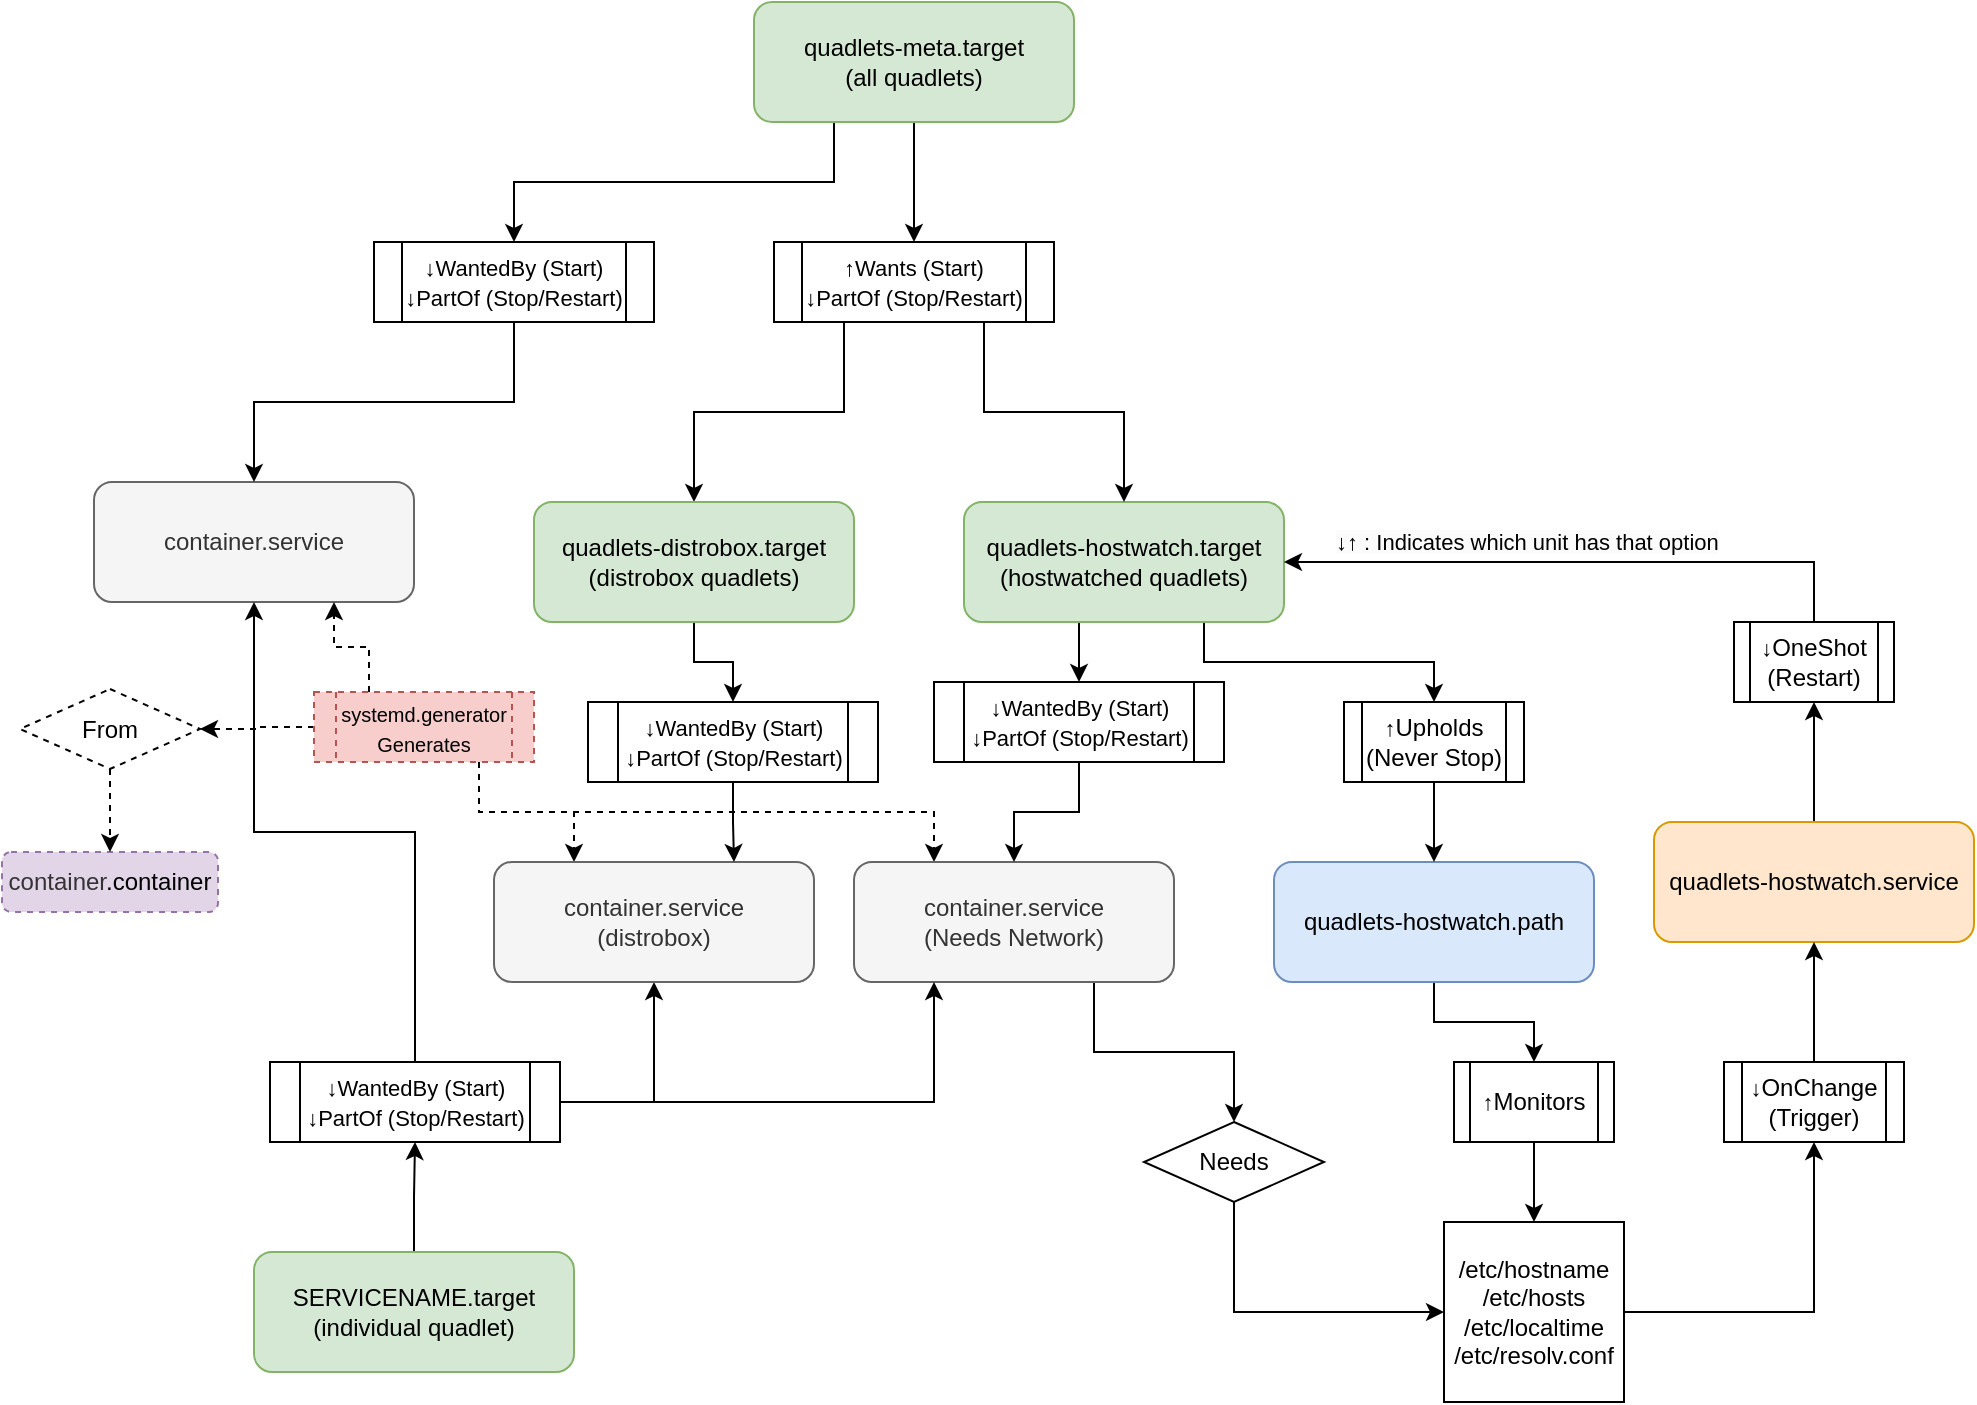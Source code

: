 <mxfile version="26.0.16">
  <diagram name="Page-1" id="LUboGaUDFJcz9n9VFNqY">
    <mxGraphModel dx="2398" dy="1123" grid="1" gridSize="10" guides="1" tooltips="1" connect="1" arrows="1" fold="1" page="1" pageScale="1" pageWidth="850" pageHeight="1100" math="0" shadow="0">
      <root>
        <mxCell id="0" />
        <mxCell id="1" parent="0" />
        <mxCell id="LZFOruKKCX2UdWkoUHdO-19" style="edgeStyle=orthogonalEdgeStyle;rounded=0;orthogonalLoop=1;jettySize=auto;html=1;exitX=0.75;exitY=1;exitDx=0;exitDy=0;entryX=0.25;entryY=0;entryDx=0;entryDy=0;noJump=0;jumpStyle=none;dashed=1;" parent="1" source="JThwmtuQTnnpR4SAIkMF-2" target="02BFiXAFzsQtkcaQQJPB-17" edge="1">
          <mxGeometry relative="1" as="geometry" />
        </mxCell>
        <mxCell id="02BFiXAFzsQtkcaQQJPB-13" style="edgeStyle=orthogonalEdgeStyle;rounded=0;orthogonalLoop=1;jettySize=auto;html=1;exitX=0.75;exitY=1;exitDx=0;exitDy=0;entryX=0.5;entryY=0;entryDx=0;entryDy=0;" parent="1" source="02BFiXAFzsQtkcaQQJPB-1" target="02BFiXAFzsQtkcaQQJPB-81" edge="1">
          <mxGeometry relative="1" as="geometry">
            <mxPoint x="555" y="430" as="targetPoint" />
          </mxGeometry>
        </mxCell>
        <mxCell id="02BFiXAFzsQtkcaQQJPB-67" style="edgeStyle=orthogonalEdgeStyle;rounded=0;orthogonalLoop=1;jettySize=auto;html=1;exitX=0.25;exitY=1;exitDx=0;exitDy=0;entryX=0.5;entryY=0;entryDx=0;entryDy=0;" parent="1" source="02BFiXAFzsQtkcaQQJPB-1" target="02BFiXAFzsQtkcaQQJPB-66" edge="1">
          <mxGeometry relative="1" as="geometry" />
        </mxCell>
        <mxCell id="02BFiXAFzsQtkcaQQJPB-1" value="quadlets-hostwatch.target&lt;div&gt;(&lt;span style=&quot;background-color: transparent; color: light-dark(rgb(0, 0, 0), rgb(255, 255, 255));&quot;&gt;hostwatched&amp;nbsp;&lt;/span&gt;&lt;span style=&quot;background-color: transparent; color: light-dark(rgb(0, 0, 0), rgb(255, 255, 255));&quot;&gt;quadlets)&lt;/span&gt;&lt;/div&gt;" style="rounded=1;whiteSpace=wrap;html=1;fillColor=#d5e8d4;strokeColor=#82b366;fillStyle=solid;" parent="1" vertex="1">
          <mxGeometry x="265" y="320" width="160" height="60" as="geometry" />
        </mxCell>
        <mxCell id="LZFOruKKCX2UdWkoUHdO-13" style="edgeStyle=orthogonalEdgeStyle;rounded=0;orthogonalLoop=1;jettySize=auto;html=1;exitX=0.5;exitY=1;exitDx=0;exitDy=0;entryX=0.5;entryY=0;entryDx=0;entryDy=0;" parent="1" source="02BFiXAFzsQtkcaQQJPB-2" target="02BFiXAFzsQtkcaQQJPB-72" edge="1">
          <mxGeometry relative="1" as="geometry" />
        </mxCell>
        <mxCell id="LZFOruKKCX2UdWkoUHdO-24" style="edgeStyle=orthogonalEdgeStyle;rounded=0;orthogonalLoop=1;jettySize=auto;html=1;exitX=0.25;exitY=1;exitDx=0;exitDy=0;entryX=0.5;entryY=0;entryDx=0;entryDy=0;" parent="1" source="02BFiXAFzsQtkcaQQJPB-2" target="02BFiXAFzsQtkcaQQJPB-97" edge="1">
          <mxGeometry relative="1" as="geometry" />
        </mxCell>
        <mxCell id="02BFiXAFzsQtkcaQQJPB-2" value="quadlets-meta.target&lt;div&gt;(all quadlets)&lt;/div&gt;" style="rounded=1;whiteSpace=wrap;html=1;fillColor=#d5e8d4;strokeColor=#82b366;" parent="1" vertex="1">
          <mxGeometry x="160" y="70" width="160" height="60" as="geometry" />
        </mxCell>
        <mxCell id="02BFiXAFzsQtkcaQQJPB-104" style="edgeStyle=orthogonalEdgeStyle;rounded=0;orthogonalLoop=1;jettySize=auto;html=1;exitX=0.5;exitY=1;exitDx=0;exitDy=0;entryX=0.5;entryY=0;entryDx=0;entryDy=0;" parent="1" source="02BFiXAFzsQtkcaQQJPB-7" target="02BFiXAFzsQtkcaQQJPB-82" edge="1">
          <mxGeometry relative="1" as="geometry" />
        </mxCell>
        <mxCell id="02BFiXAFzsQtkcaQQJPB-7" value="quadlets-hostwatch.path" style="rounded=1;whiteSpace=wrap;html=1;fillColor=#dae8fc;strokeColor=#6c8ebf;" parent="1" vertex="1">
          <mxGeometry x="420" y="500" width="160" height="60" as="geometry" />
        </mxCell>
        <mxCell id="02BFiXAFzsQtkcaQQJPB-14" style="edgeStyle=orthogonalEdgeStyle;rounded=0;orthogonalLoop=1;jettySize=auto;html=1;exitX=0.5;exitY=1;exitDx=0;exitDy=0;entryX=0.5;entryY=0;entryDx=0;entryDy=0;" parent="1" source="02BFiXAFzsQtkcaQQJPB-81" target="02BFiXAFzsQtkcaQQJPB-7" edge="1">
          <mxGeometry relative="1" as="geometry">
            <mxPoint x="555" y="470" as="sourcePoint" />
          </mxGeometry>
        </mxCell>
        <mxCell id="02BFiXAFzsQtkcaQQJPB-79" style="edgeStyle=orthogonalEdgeStyle;rounded=0;orthogonalLoop=1;jettySize=auto;html=1;exitX=0.75;exitY=1;exitDx=0;exitDy=0;" parent="1" source="02BFiXAFzsQtkcaQQJPB-17" target="02BFiXAFzsQtkcaQQJPB-76" edge="1">
          <mxGeometry relative="1" as="geometry" />
        </mxCell>
        <mxCell id="02BFiXAFzsQtkcaQQJPB-17" value="container.service&lt;br&gt;&lt;div&gt;(Needs Network)&lt;/div&gt;" style="rounded=1;whiteSpace=wrap;html=1;fillColor=#f5f5f5;strokeColor=#666666;fontColor=#333333;" parent="1" vertex="1">
          <mxGeometry x="210" y="500" width="160" height="60" as="geometry" />
        </mxCell>
        <mxCell id="02BFiXAFzsQtkcaQQJPB-88" style="edgeStyle=orthogonalEdgeStyle;rounded=0;orthogonalLoop=1;jettySize=auto;html=1;exitX=0.5;exitY=0;exitDx=0;exitDy=0;entryX=0.5;entryY=1;entryDx=0;entryDy=0;" parent="1" source="02BFiXAFzsQtkcaQQJPB-20" target="02BFiXAFzsQtkcaQQJPB-87" edge="1">
          <mxGeometry relative="1" as="geometry" />
        </mxCell>
        <mxCell id="02BFiXAFzsQtkcaQQJPB-20" value="quadlets-hostwatch.service" style="rounded=1;whiteSpace=wrap;html=1;fillColor=#ffe6cc;strokeColor=#d79b00;" parent="1" vertex="1">
          <mxGeometry x="610" y="480" width="160" height="60" as="geometry" />
        </mxCell>
        <mxCell id="02BFiXAFzsQtkcaQQJPB-68" style="edgeStyle=orthogonalEdgeStyle;rounded=0;orthogonalLoop=1;jettySize=auto;html=1;exitX=0.5;exitY=1;exitDx=0;exitDy=0;entryX=0.5;entryY=0;entryDx=0;entryDy=0;" parent="1" source="02BFiXAFzsQtkcaQQJPB-66" target="02BFiXAFzsQtkcaQQJPB-17" edge="1">
          <mxGeometry relative="1" as="geometry" />
        </mxCell>
        <mxCell id="02BFiXAFzsQtkcaQQJPB-66" value="&lt;div&gt;&lt;font style=&quot;font-size: 11px;&quot;&gt;&lt;span style=&quot;background-color: transparent; color: light-dark(rgb(0, 0, 0), rgb(255, 255, 255));&quot;&gt;↓&lt;/span&gt;WantedBy (Start)&lt;/font&gt;&lt;/div&gt;&lt;div&gt;&lt;font style=&quot;font-size: 11px;&quot;&gt;&lt;span style=&quot;background-color: transparent; color: light-dark(rgb(0, 0, 0), rgb(255, 255, 255));&quot;&gt;↓&lt;/span&gt;PartOf (Stop/Restart)&lt;/font&gt;&lt;/div&gt;" style="shape=process;whiteSpace=wrap;html=1;backgroundOutline=1;" parent="1" vertex="1">
          <mxGeometry x="250" y="410" width="145" height="40" as="geometry" />
        </mxCell>
        <mxCell id="LZFOruKKCX2UdWkoUHdO-14" style="edgeStyle=orthogonalEdgeStyle;rounded=0;orthogonalLoop=1;jettySize=auto;html=1;exitX=0.75;exitY=1;exitDx=0;exitDy=0;entryX=0.5;entryY=0;entryDx=0;entryDy=0;" parent="1" source="02BFiXAFzsQtkcaQQJPB-72" target="02BFiXAFzsQtkcaQQJPB-1" edge="1">
          <mxGeometry relative="1" as="geometry" />
        </mxCell>
        <mxCell id="LZFOruKKCX2UdWkoUHdO-15" style="edgeStyle=orthogonalEdgeStyle;rounded=0;orthogonalLoop=1;jettySize=auto;html=1;exitX=0.25;exitY=1;exitDx=0;exitDy=0;" parent="1" source="02BFiXAFzsQtkcaQQJPB-72" target="LZFOruKKCX2UdWkoUHdO-1" edge="1">
          <mxGeometry relative="1" as="geometry" />
        </mxCell>
        <mxCell id="02BFiXAFzsQtkcaQQJPB-72" value="&lt;div&gt;&lt;font style=&quot;font-size: 11px;&quot;&gt;&lt;span style=&quot;background-color: transparent; color: light-dark(rgb(0, 0, 0), rgb(255, 255, 255));&quot;&gt;↑&lt;/span&gt;Wants (Start)&lt;/font&gt;&lt;/div&gt;&lt;div&gt;&lt;span style=&quot;font-size: 11px; background-color: transparent; color: light-dark(rgb(0, 0, 0), rgb(255, 255, 255));&quot;&gt;↓&lt;/span&gt;&lt;span style=&quot;font-size: 11px; background-color: transparent; color: light-dark(rgb(0, 0, 0), rgb(255, 255, 255));&quot;&gt;PartOf (Stop/Restart)&lt;/span&gt;&lt;/div&gt;" style="shape=process;whiteSpace=wrap;html=1;backgroundOutline=1;" parent="1" vertex="1">
          <mxGeometry x="170" y="190" width="140" height="40" as="geometry" />
        </mxCell>
        <mxCell id="02BFiXAFzsQtkcaQQJPB-85" style="edgeStyle=orthogonalEdgeStyle;rounded=0;orthogonalLoop=1;jettySize=auto;html=1;exitX=1;exitY=0.5;exitDx=0;exitDy=0;entryX=0.5;entryY=1;entryDx=0;entryDy=0;" parent="1" source="02BFiXAFzsQtkcaQQJPB-74" target="02BFiXAFzsQtkcaQQJPB-84" edge="1">
          <mxGeometry relative="1" as="geometry" />
        </mxCell>
        <mxCell id="02BFiXAFzsQtkcaQQJPB-74" value="&lt;div&gt;/etc/hostname&lt;/div&gt;&lt;div&gt;/etc/hosts&lt;/div&gt;&lt;div&gt;/etc/localtime&lt;/div&gt;&lt;div&gt;/etc/resolv.conf&lt;/div&gt;" style="whiteSpace=wrap;html=1;aspect=fixed;" parent="1" vertex="1">
          <mxGeometry x="505" y="680" width="90" height="90" as="geometry" />
        </mxCell>
        <mxCell id="02BFiXAFzsQtkcaQQJPB-116" style="edgeStyle=orthogonalEdgeStyle;rounded=0;orthogonalLoop=1;jettySize=auto;html=1;exitX=0.5;exitY=1;exitDx=0;exitDy=0;entryX=0;entryY=0.5;entryDx=0;entryDy=0;" parent="1" source="02BFiXAFzsQtkcaQQJPB-76" target="02BFiXAFzsQtkcaQQJPB-74" edge="1">
          <mxGeometry relative="1" as="geometry" />
        </mxCell>
        <mxCell id="02BFiXAFzsQtkcaQQJPB-76" value="Needs" style="rhombus;whiteSpace=wrap;html=1;" parent="1" vertex="1">
          <mxGeometry x="355" y="630" width="90" height="40" as="geometry" />
        </mxCell>
        <mxCell id="02BFiXAFzsQtkcaQQJPB-81" value="&lt;span style=&quot;font-size: 11px;&quot;&gt;↑&lt;/span&gt;Upholds&lt;div&gt;(Never Stop)&lt;/div&gt;" style="shape=process;whiteSpace=wrap;html=1;backgroundOutline=1;" parent="1" vertex="1">
          <mxGeometry x="455" y="420" width="90" height="40" as="geometry" />
        </mxCell>
        <mxCell id="02BFiXAFzsQtkcaQQJPB-83" style="edgeStyle=orthogonalEdgeStyle;rounded=0;orthogonalLoop=1;jettySize=auto;html=1;exitX=0.5;exitY=1;exitDx=0;exitDy=0;entryX=0.5;entryY=0;entryDx=0;entryDy=0;" parent="1" source="02BFiXAFzsQtkcaQQJPB-82" target="02BFiXAFzsQtkcaQQJPB-74" edge="1">
          <mxGeometry relative="1" as="geometry" />
        </mxCell>
        <mxCell id="02BFiXAFzsQtkcaQQJPB-82" value="&lt;span style=&quot;font-size: 11px;&quot;&gt;↑&lt;/span&gt;Monitors" style="shape=process;whiteSpace=wrap;html=1;backgroundOutline=1;" parent="1" vertex="1">
          <mxGeometry x="510" y="600" width="80" height="40" as="geometry" />
        </mxCell>
        <mxCell id="02BFiXAFzsQtkcaQQJPB-86" style="edgeStyle=orthogonalEdgeStyle;rounded=0;orthogonalLoop=1;jettySize=auto;html=1;exitX=0.5;exitY=0;exitDx=0;exitDy=0;entryX=0.5;entryY=1;entryDx=0;entryDy=0;" parent="1" source="02BFiXAFzsQtkcaQQJPB-84" target="02BFiXAFzsQtkcaQQJPB-20" edge="1">
          <mxGeometry relative="1" as="geometry" />
        </mxCell>
        <mxCell id="02BFiXAFzsQtkcaQQJPB-84" value="&lt;span style=&quot;font-size: 11px;&quot;&gt;↓&lt;/span&gt;OnChange&lt;div&gt;(Trigger)&lt;/div&gt;" style="shape=process;whiteSpace=wrap;html=1;backgroundOutline=1;" parent="1" vertex="1">
          <mxGeometry x="645" y="600" width="90" height="40" as="geometry" />
        </mxCell>
        <mxCell id="02BFiXAFzsQtkcaQQJPB-89" style="edgeStyle=orthogonalEdgeStyle;rounded=0;orthogonalLoop=1;jettySize=auto;html=1;exitX=0.5;exitY=0;exitDx=0;exitDy=0;entryX=1;entryY=0.5;entryDx=0;entryDy=0;" parent="1" source="02BFiXAFzsQtkcaQQJPB-87" target="02BFiXAFzsQtkcaQQJPB-1" edge="1">
          <mxGeometry relative="1" as="geometry" />
        </mxCell>
        <mxCell id="02BFiXAFzsQtkcaQQJPB-87" value="&lt;div&gt;&lt;span style=&quot;font-size: 11px; background-color: transparent; color: light-dark(rgb(0, 0, 0), rgb(255, 255, 255));&quot;&gt;↓&lt;/span&gt;OneShot&lt;/div&gt;(Restart)" style="shape=process;whiteSpace=wrap;html=1;backgroundOutline=1;" parent="1" vertex="1">
          <mxGeometry x="650" y="380" width="80" height="40" as="geometry" />
        </mxCell>
        <mxCell id="02BFiXAFzsQtkcaQQJPB-94" value="container.service" style="rounded=1;whiteSpace=wrap;html=1;fillColor=#f5f5f5;strokeColor=#666666;fontColor=#333333;" parent="1" vertex="1">
          <mxGeometry x="-170" y="310" width="160" height="60" as="geometry" />
        </mxCell>
        <mxCell id="02BFiXAFzsQtkcaQQJPB-103" style="edgeStyle=orthogonalEdgeStyle;rounded=0;orthogonalLoop=1;jettySize=auto;html=1;exitX=0.5;exitY=0;exitDx=0;exitDy=0;entryX=0.5;entryY=1;entryDx=0;entryDy=0;" parent="1" source="02BFiXAFzsQtkcaQQJPB-95" target="02BFiXAFzsQtkcaQQJPB-96" edge="1">
          <mxGeometry relative="1" as="geometry" />
        </mxCell>
        <mxCell id="02BFiXAFzsQtkcaQQJPB-95" value="SERVICENAME.target&lt;div&gt;(individual quadlet)&lt;/div&gt;" style="rounded=1;whiteSpace=wrap;html=1;fillColor=#d5e8d4;strokeColor=#82b366;" parent="1" vertex="1">
          <mxGeometry x="-90" y="695" width="160" height="60" as="geometry" />
        </mxCell>
        <mxCell id="02BFiXAFzsQtkcaQQJPB-102" style="edgeStyle=orthogonalEdgeStyle;rounded=0;orthogonalLoop=1;jettySize=auto;html=1;exitX=0.5;exitY=0;exitDx=0;exitDy=0;entryX=0.5;entryY=1;entryDx=0;entryDy=0;" parent="1" source="02BFiXAFzsQtkcaQQJPB-96" target="02BFiXAFzsQtkcaQQJPB-94" edge="1">
          <mxGeometry relative="1" as="geometry" />
        </mxCell>
        <mxCell id="LZFOruKKCX2UdWkoUHdO-17" style="edgeStyle=orthogonalEdgeStyle;rounded=0;orthogonalLoop=1;jettySize=auto;html=1;exitX=1;exitY=0.5;exitDx=0;exitDy=0;entryX=0.25;entryY=1;entryDx=0;entryDy=0;" parent="1" source="02BFiXAFzsQtkcaQQJPB-96" target="02BFiXAFzsQtkcaQQJPB-17" edge="1">
          <mxGeometry relative="1" as="geometry" />
        </mxCell>
        <mxCell id="LZFOruKKCX2UdWkoUHdO-18" style="edgeStyle=orthogonalEdgeStyle;rounded=0;orthogonalLoop=1;jettySize=auto;html=1;exitX=1;exitY=0.5;exitDx=0;exitDy=0;entryX=0.5;entryY=1;entryDx=0;entryDy=0;" parent="1" source="02BFiXAFzsQtkcaQQJPB-96" target="LZFOruKKCX2UdWkoUHdO-2" edge="1">
          <mxGeometry relative="1" as="geometry" />
        </mxCell>
        <mxCell id="02BFiXAFzsQtkcaQQJPB-96" value="&lt;div&gt;&lt;font style=&quot;font-size: 11px;&quot;&gt;&lt;span style=&quot;background-color: transparent; color: light-dark(rgb(0, 0, 0), rgb(255, 255, 255));&quot;&gt;↓&lt;/span&gt;WantedBy (Start)&lt;/font&gt;&lt;/div&gt;&lt;div&gt;&lt;font style=&quot;font-size: 11px;&quot;&gt;&lt;span style=&quot;background-color: transparent; color: light-dark(rgb(0, 0, 0), rgb(255, 255, 255));&quot;&gt;↓&lt;/span&gt;PartOf (Stop/Restart)&lt;/font&gt;&lt;/div&gt;" style="shape=process;whiteSpace=wrap;html=1;backgroundOutline=1;" parent="1" vertex="1">
          <mxGeometry x="-82" y="600" width="145" height="40" as="geometry" />
        </mxCell>
        <mxCell id="02BFiXAFzsQtkcaQQJPB-101" style="edgeStyle=orthogonalEdgeStyle;rounded=0;orthogonalLoop=1;jettySize=auto;html=1;exitX=0.5;exitY=1;exitDx=0;exitDy=0;entryX=0.5;entryY=0;entryDx=0;entryDy=0;" parent="1" source="02BFiXAFzsQtkcaQQJPB-97" target="02BFiXAFzsQtkcaQQJPB-94" edge="1">
          <mxGeometry relative="1" as="geometry" />
        </mxCell>
        <mxCell id="02BFiXAFzsQtkcaQQJPB-97" value="&lt;div&gt;&lt;font style=&quot;font-size: 11px;&quot;&gt;&lt;span style=&quot;background-color: transparent; color: light-dark(rgb(0, 0, 0), rgb(255, 255, 255));&quot;&gt;↓&lt;/span&gt;WantedBy (Start)&lt;/font&gt;&lt;/div&gt;&lt;div&gt;&lt;font style=&quot;font-size: 11px;&quot;&gt;&lt;span style=&quot;background-color: transparent; color: light-dark(rgb(0, 0, 0), rgb(255, 255, 255));&quot;&gt;↓&lt;/span&gt;PartOf (Stop/Restart)&lt;/font&gt;&lt;/div&gt;" style="shape=process;whiteSpace=wrap;html=1;backgroundOutline=1;" parent="1" vertex="1">
          <mxGeometry x="-30" y="190" width="140" height="40" as="geometry" />
        </mxCell>
        <mxCell id="JThwmtuQTnnpR4SAIkMF-7" style="edgeStyle=orthogonalEdgeStyle;rounded=0;orthogonalLoop=1;jettySize=auto;html=1;exitX=0.25;exitY=0;exitDx=0;exitDy=0;entryX=0.75;entryY=1;entryDx=0;entryDy=0;dashed=1;" parent="1" source="JThwmtuQTnnpR4SAIkMF-2" target="02BFiXAFzsQtkcaQQJPB-94" edge="1">
          <mxGeometry relative="1" as="geometry" />
        </mxCell>
        <mxCell id="LZFOruKKCX2UdWkoUHdO-23" style="edgeStyle=orthogonalEdgeStyle;rounded=0;orthogonalLoop=1;jettySize=auto;html=1;exitX=0.75;exitY=1;exitDx=0;exitDy=0;entryX=0.25;entryY=0;entryDx=0;entryDy=0;dashed=1;" parent="1" source="JThwmtuQTnnpR4SAIkMF-2" target="LZFOruKKCX2UdWkoUHdO-2" edge="1">
          <mxGeometry relative="1" as="geometry" />
        </mxCell>
        <mxCell id="LZFOruKKCX2UdWkoUHdO-31" style="edgeStyle=orthogonalEdgeStyle;rounded=0;orthogonalLoop=1;jettySize=auto;html=1;exitX=0;exitY=0.5;exitDx=0;exitDy=0;entryX=1;entryY=0.5;entryDx=0;entryDy=0;dashed=1;" parent="1" source="JThwmtuQTnnpR4SAIkMF-2" target="LZFOruKKCX2UdWkoUHdO-30" edge="1">
          <mxGeometry relative="1" as="geometry" />
        </mxCell>
        <mxCell id="JThwmtuQTnnpR4SAIkMF-2" value="&lt;font style=&quot;font-size: 10px;&quot;&gt;systemd.generator&lt;/font&gt;&lt;div&gt;&lt;font style=&quot;font-size: 10px;&quot;&gt;Generates&lt;/font&gt;&lt;/div&gt;" style="shape=process;whiteSpace=wrap;html=1;backgroundOutline=1;fillColor=#f8cecc;strokeColor=#b85450;dashed=1;fillStyle=solid;" parent="1" vertex="1">
          <mxGeometry x="-60" y="415" width="110" height="35" as="geometry" />
        </mxCell>
        <mxCell id="LZFOruKKCX2UdWkoUHdO-21" style="edgeStyle=orthogonalEdgeStyle;rounded=0;orthogonalLoop=1;jettySize=auto;html=1;exitX=0.5;exitY=1;exitDx=0;exitDy=0;entryX=0.5;entryY=0;entryDx=0;entryDy=0;" parent="1" source="LZFOruKKCX2UdWkoUHdO-1" target="LZFOruKKCX2UdWkoUHdO-3" edge="1">
          <mxGeometry relative="1" as="geometry" />
        </mxCell>
        <mxCell id="LZFOruKKCX2UdWkoUHdO-1" value="quadlets-distrobox.target&lt;div&gt;(distrobox quadlets)&lt;/div&gt;" style="rounded=1;whiteSpace=wrap;html=1;fillColor=#d5e8d4;strokeColor=#82b366;" parent="1" vertex="1">
          <mxGeometry x="50" y="320" width="160" height="60" as="geometry" />
        </mxCell>
        <mxCell id="LZFOruKKCX2UdWkoUHdO-2" value="container.service&lt;div&gt;(&lt;span style=&quot;background-color: transparent; color: light-dark(rgb(51, 51, 51), rgb(193, 193, 193));&quot;&gt;distrobox)&lt;/span&gt;&lt;/div&gt;" style="rounded=1;whiteSpace=wrap;html=1;fillColor=#f5f5f5;strokeColor=#666666;fontColor=#333333;" parent="1" vertex="1">
          <mxGeometry x="30" y="500" width="160" height="60" as="geometry" />
        </mxCell>
        <mxCell id="clTJth1wTMa9_6b9ZqW7-3" style="edgeStyle=orthogonalEdgeStyle;rounded=0;orthogonalLoop=1;jettySize=auto;html=1;exitX=0.5;exitY=1;exitDx=0;exitDy=0;entryX=0.75;entryY=0;entryDx=0;entryDy=0;" parent="1" source="LZFOruKKCX2UdWkoUHdO-3" target="LZFOruKKCX2UdWkoUHdO-2" edge="1">
          <mxGeometry relative="1" as="geometry" />
        </mxCell>
        <mxCell id="LZFOruKKCX2UdWkoUHdO-3" value="&lt;div&gt;&lt;font style=&quot;font-size: 11px;&quot;&gt;&lt;span style=&quot;background-color: transparent; color: light-dark(rgb(0, 0, 0), rgb(255, 255, 255));&quot;&gt;↓&lt;/span&gt;WantedBy (Start)&lt;/font&gt;&lt;/div&gt;&lt;div&gt;&lt;font style=&quot;font-size: 11px;&quot;&gt;&lt;span style=&quot;background-color: transparent; color: light-dark(rgb(0, 0, 0), rgb(255, 255, 255));&quot;&gt;↓&lt;/span&gt;PartOf (Stop/Restart)&lt;/font&gt;&lt;/div&gt;" style="shape=process;whiteSpace=wrap;html=1;backgroundOutline=1;" parent="1" vertex="1">
          <mxGeometry x="77" y="420" width="145" height="40" as="geometry" />
        </mxCell>
        <mxCell id="LZFOruKKCX2UdWkoUHdO-25" value="&lt;span style=&quot;color: rgb(51, 51, 51);&quot;&gt;container&lt;/span&gt;.container" style="rounded=1;whiteSpace=wrap;html=1;fillColor=#e1d5e7;strokeColor=#9673a6;dashed=1;fillStyle=solid;" parent="1" vertex="1">
          <mxGeometry x="-216" y="495" width="108" height="30" as="geometry" />
        </mxCell>
        <mxCell id="LZFOruKKCX2UdWkoUHdO-32" style="edgeStyle=orthogonalEdgeStyle;rounded=0;orthogonalLoop=1;jettySize=auto;html=1;exitX=0.5;exitY=1;exitDx=0;exitDy=0;entryX=0.5;entryY=0;entryDx=0;entryDy=0;dashed=1;" parent="1" source="LZFOruKKCX2UdWkoUHdO-30" target="LZFOruKKCX2UdWkoUHdO-25" edge="1">
          <mxGeometry relative="1" as="geometry" />
        </mxCell>
        <mxCell id="LZFOruKKCX2UdWkoUHdO-30" value="From" style="rhombus;whiteSpace=wrap;html=1;dashed=1;" parent="1" vertex="1">
          <mxGeometry x="-207" y="413.5" width="90" height="40" as="geometry" />
        </mxCell>
        <mxCell id="xISB6FfP2zMEPj1HDlt8-13" value="&lt;span style=&quot;text-align: center; font-size: 11px; color: rgb(0, 0, 0); background-color: rgb(251, 251, 251);&quot;&gt;↓&lt;/span&gt;&lt;span style=&quot;text-align: center; font-size: 11px; color: rgb(0, 0, 0); background-color: rgb(251, 251, 251);&quot;&gt;↑ : Indicates which unit has that option&lt;/span&gt;" style="text;strokeColor=none;fillColor=none;align=left;verticalAlign=middle;spacingLeft=4;spacingRight=4;overflow=hidden;points=[[0,0.5],[1,0.5]];portConstraint=eastwest;rotatable=0;whiteSpace=wrap;html=1;" parent="1" vertex="1">
          <mxGeometry x="445" y="325" width="210" height="30" as="geometry" />
        </mxCell>
      </root>
    </mxGraphModel>
  </diagram>
</mxfile>
